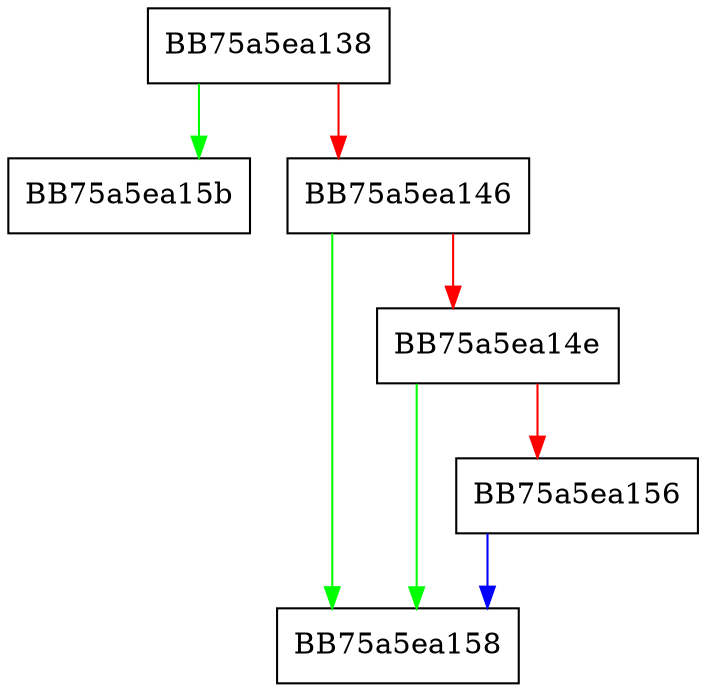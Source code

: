 digraph AllFileScanHipsRulesDisabled {
  node [shape="box"];
  graph [splines=ortho];
  BB75a5ea138 -> BB75a5ea15b [color="green"];
  BB75a5ea138 -> BB75a5ea146 [color="red"];
  BB75a5ea146 -> BB75a5ea158 [color="green"];
  BB75a5ea146 -> BB75a5ea14e [color="red"];
  BB75a5ea14e -> BB75a5ea158 [color="green"];
  BB75a5ea14e -> BB75a5ea156 [color="red"];
  BB75a5ea156 -> BB75a5ea158 [color="blue"];
}